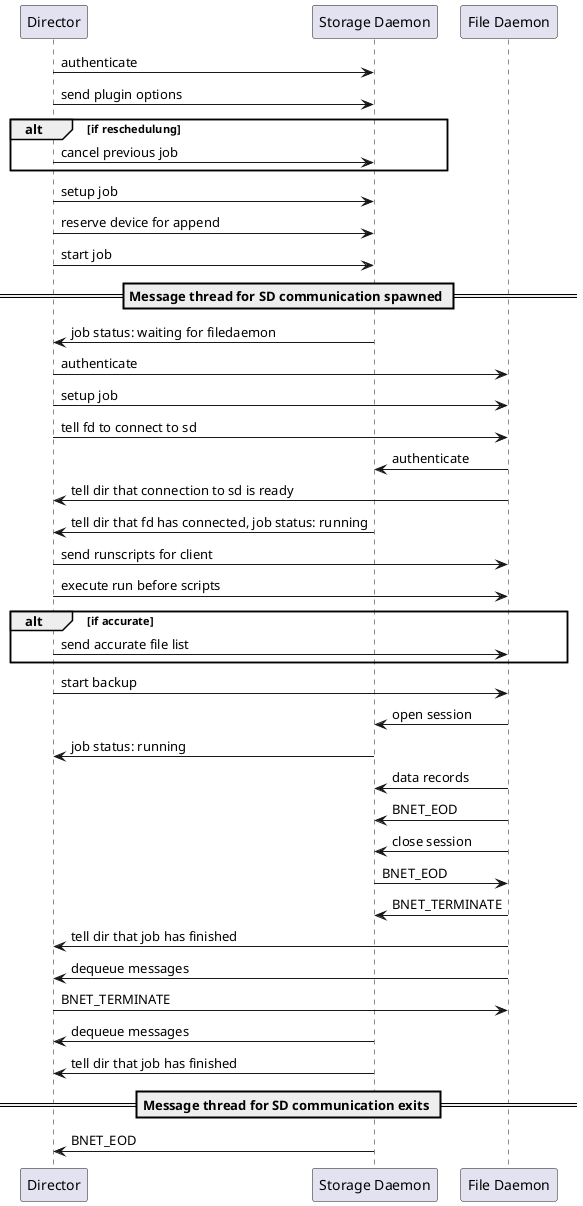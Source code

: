 @startuml
participant d as "Director"
participant s as "Storage Daemon"
participant f as "File Daemon"
d -> s : authenticate
d -> s : send plugin options
alt if reschedulung
  d -> s : cancel previous job
end
d -> s : setup job
d -> s : reserve device for append
d -> s : start job
== Message thread for SD communication spawned ==
s -> d : job status: waiting for filedaemon
d -> f : authenticate
d -> f : setup job
d -> f : tell fd to connect to sd
f -> s : authenticate
f -> d : tell dir that connection to sd is ready
s -> d : tell dir that fd has connected, job status: running
d -> f : send runscripts for client
d -> f : execute run before scripts
alt if accurate
d -> f : send accurate file list
end
d -> f : start backup
f -> s : open session
s -> d : job status: running
f -> s : data records
f -> s : BNET_EOD
f -> s : close session
s -> f : BNET_EOD
f -> s : BNET_TERMINATE
f -> d : tell dir that job has finished
f -> d : dequeue messages
d -> f : BNET_TERMINATE
s -> d : dequeue messages
s -> d : tell dir that job has finished
== Message thread for SD communication exits ==
s -> d : BNET_EOD
@enduml
